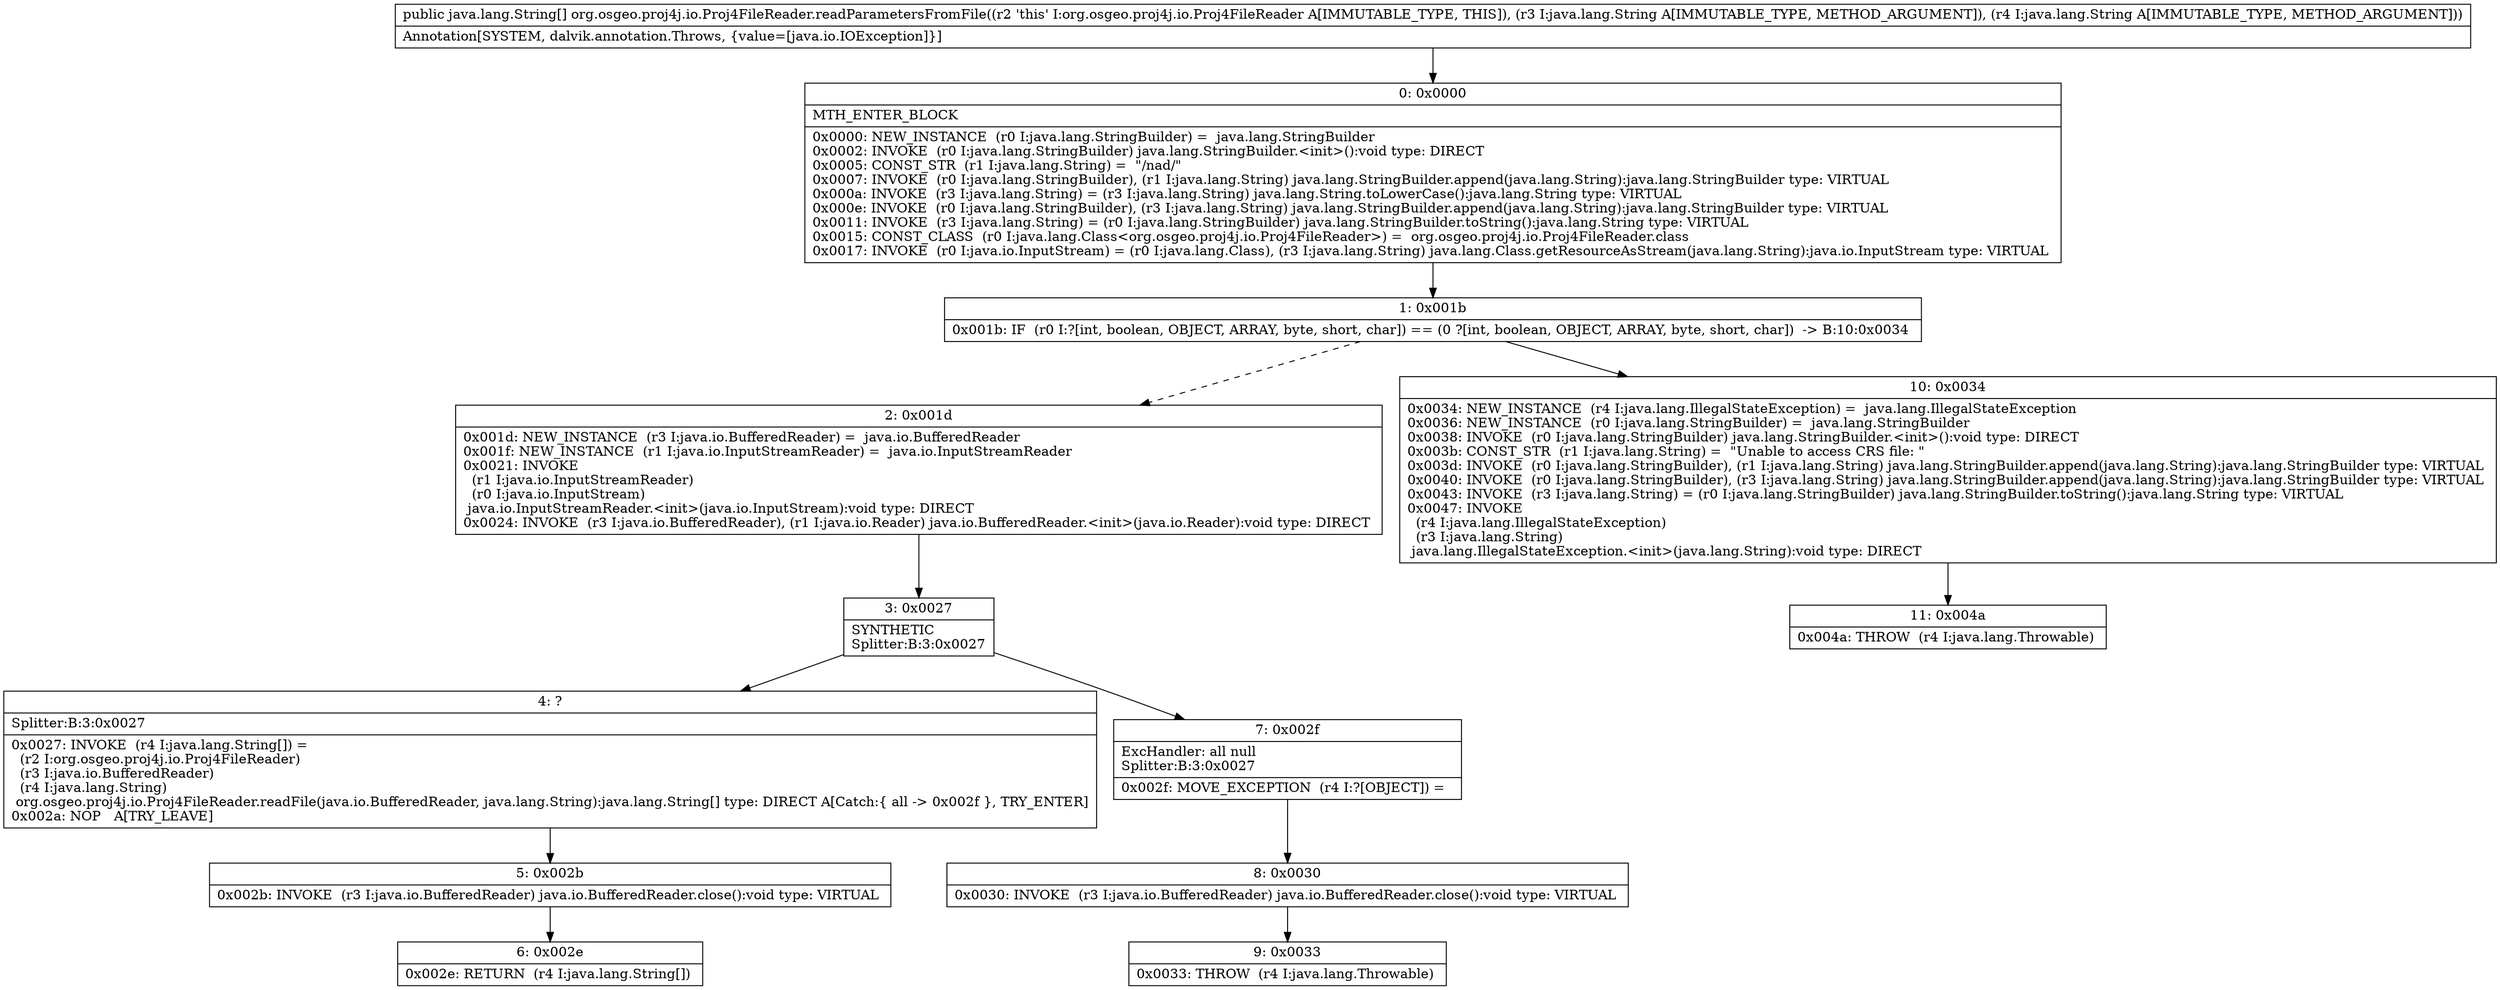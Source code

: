 digraph "CFG fororg.osgeo.proj4j.io.Proj4FileReader.readParametersFromFile(Ljava\/lang\/String;Ljava\/lang\/String;)[Ljava\/lang\/String;" {
Node_0 [shape=record,label="{0\:\ 0x0000|MTH_ENTER_BLOCK\l|0x0000: NEW_INSTANCE  (r0 I:java.lang.StringBuilder) =  java.lang.StringBuilder \l0x0002: INVOKE  (r0 I:java.lang.StringBuilder) java.lang.StringBuilder.\<init\>():void type: DIRECT \l0x0005: CONST_STR  (r1 I:java.lang.String) =  \"\/nad\/\" \l0x0007: INVOKE  (r0 I:java.lang.StringBuilder), (r1 I:java.lang.String) java.lang.StringBuilder.append(java.lang.String):java.lang.StringBuilder type: VIRTUAL \l0x000a: INVOKE  (r3 I:java.lang.String) = (r3 I:java.lang.String) java.lang.String.toLowerCase():java.lang.String type: VIRTUAL \l0x000e: INVOKE  (r0 I:java.lang.StringBuilder), (r3 I:java.lang.String) java.lang.StringBuilder.append(java.lang.String):java.lang.StringBuilder type: VIRTUAL \l0x0011: INVOKE  (r3 I:java.lang.String) = (r0 I:java.lang.StringBuilder) java.lang.StringBuilder.toString():java.lang.String type: VIRTUAL \l0x0015: CONST_CLASS  (r0 I:java.lang.Class\<org.osgeo.proj4j.io.Proj4FileReader\>) =  org.osgeo.proj4j.io.Proj4FileReader.class \l0x0017: INVOKE  (r0 I:java.io.InputStream) = (r0 I:java.lang.Class), (r3 I:java.lang.String) java.lang.Class.getResourceAsStream(java.lang.String):java.io.InputStream type: VIRTUAL \l}"];
Node_1 [shape=record,label="{1\:\ 0x001b|0x001b: IF  (r0 I:?[int, boolean, OBJECT, ARRAY, byte, short, char]) == (0 ?[int, boolean, OBJECT, ARRAY, byte, short, char])  \-\> B:10:0x0034 \l}"];
Node_2 [shape=record,label="{2\:\ 0x001d|0x001d: NEW_INSTANCE  (r3 I:java.io.BufferedReader) =  java.io.BufferedReader \l0x001f: NEW_INSTANCE  (r1 I:java.io.InputStreamReader) =  java.io.InputStreamReader \l0x0021: INVOKE  \l  (r1 I:java.io.InputStreamReader)\l  (r0 I:java.io.InputStream)\l java.io.InputStreamReader.\<init\>(java.io.InputStream):void type: DIRECT \l0x0024: INVOKE  (r3 I:java.io.BufferedReader), (r1 I:java.io.Reader) java.io.BufferedReader.\<init\>(java.io.Reader):void type: DIRECT \l}"];
Node_3 [shape=record,label="{3\:\ 0x0027|SYNTHETIC\lSplitter:B:3:0x0027\l}"];
Node_4 [shape=record,label="{4\:\ ?|Splitter:B:3:0x0027\l|0x0027: INVOKE  (r4 I:java.lang.String[]) = \l  (r2 I:org.osgeo.proj4j.io.Proj4FileReader)\l  (r3 I:java.io.BufferedReader)\l  (r4 I:java.lang.String)\l org.osgeo.proj4j.io.Proj4FileReader.readFile(java.io.BufferedReader, java.lang.String):java.lang.String[] type: DIRECT A[Catch:\{ all \-\> 0x002f \}, TRY_ENTER]\l0x002a: NOP   A[TRY_LEAVE]\l}"];
Node_5 [shape=record,label="{5\:\ 0x002b|0x002b: INVOKE  (r3 I:java.io.BufferedReader) java.io.BufferedReader.close():void type: VIRTUAL \l}"];
Node_6 [shape=record,label="{6\:\ 0x002e|0x002e: RETURN  (r4 I:java.lang.String[]) \l}"];
Node_7 [shape=record,label="{7\:\ 0x002f|ExcHandler: all null\lSplitter:B:3:0x0027\l|0x002f: MOVE_EXCEPTION  (r4 I:?[OBJECT]) =  \l}"];
Node_8 [shape=record,label="{8\:\ 0x0030|0x0030: INVOKE  (r3 I:java.io.BufferedReader) java.io.BufferedReader.close():void type: VIRTUAL \l}"];
Node_9 [shape=record,label="{9\:\ 0x0033|0x0033: THROW  (r4 I:java.lang.Throwable) \l}"];
Node_10 [shape=record,label="{10\:\ 0x0034|0x0034: NEW_INSTANCE  (r4 I:java.lang.IllegalStateException) =  java.lang.IllegalStateException \l0x0036: NEW_INSTANCE  (r0 I:java.lang.StringBuilder) =  java.lang.StringBuilder \l0x0038: INVOKE  (r0 I:java.lang.StringBuilder) java.lang.StringBuilder.\<init\>():void type: DIRECT \l0x003b: CONST_STR  (r1 I:java.lang.String) =  \"Unable to access CRS file: \" \l0x003d: INVOKE  (r0 I:java.lang.StringBuilder), (r1 I:java.lang.String) java.lang.StringBuilder.append(java.lang.String):java.lang.StringBuilder type: VIRTUAL \l0x0040: INVOKE  (r0 I:java.lang.StringBuilder), (r3 I:java.lang.String) java.lang.StringBuilder.append(java.lang.String):java.lang.StringBuilder type: VIRTUAL \l0x0043: INVOKE  (r3 I:java.lang.String) = (r0 I:java.lang.StringBuilder) java.lang.StringBuilder.toString():java.lang.String type: VIRTUAL \l0x0047: INVOKE  \l  (r4 I:java.lang.IllegalStateException)\l  (r3 I:java.lang.String)\l java.lang.IllegalStateException.\<init\>(java.lang.String):void type: DIRECT \l}"];
Node_11 [shape=record,label="{11\:\ 0x004a|0x004a: THROW  (r4 I:java.lang.Throwable) \l}"];
MethodNode[shape=record,label="{public java.lang.String[] org.osgeo.proj4j.io.Proj4FileReader.readParametersFromFile((r2 'this' I:org.osgeo.proj4j.io.Proj4FileReader A[IMMUTABLE_TYPE, THIS]), (r3 I:java.lang.String A[IMMUTABLE_TYPE, METHOD_ARGUMENT]), (r4 I:java.lang.String A[IMMUTABLE_TYPE, METHOD_ARGUMENT]))  | Annotation[SYSTEM, dalvik.annotation.Throws, \{value=[java.io.IOException]\}]\l}"];
MethodNode -> Node_0;
Node_0 -> Node_1;
Node_1 -> Node_2[style=dashed];
Node_1 -> Node_10;
Node_2 -> Node_3;
Node_3 -> Node_4;
Node_3 -> Node_7;
Node_4 -> Node_5;
Node_5 -> Node_6;
Node_7 -> Node_8;
Node_8 -> Node_9;
Node_10 -> Node_11;
}

